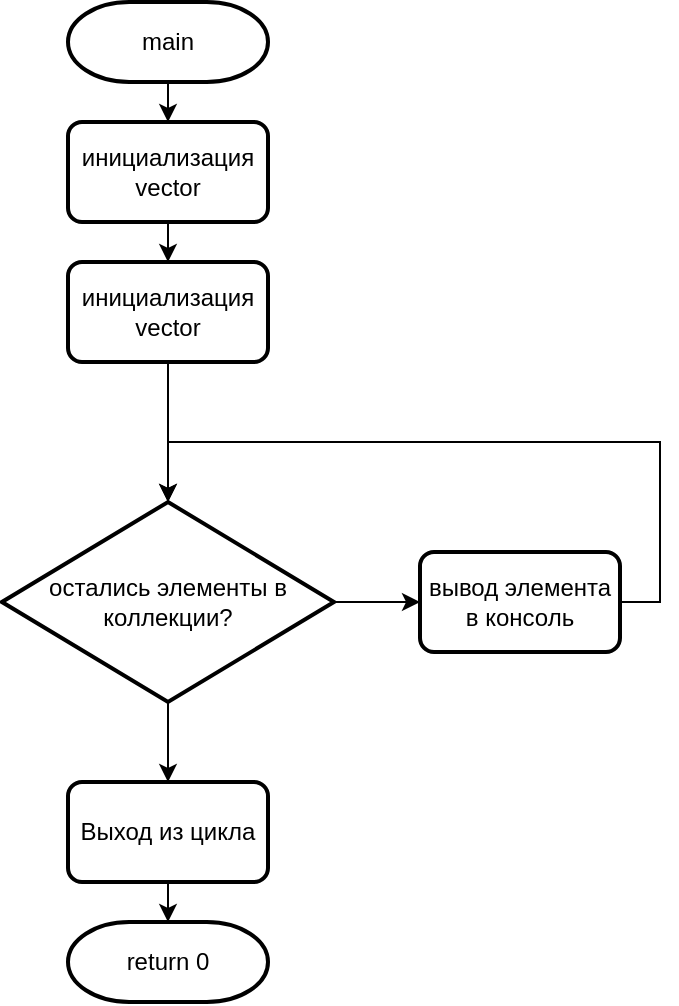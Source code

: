 <mxfile version="21.8.0" type="device" pages="4">
  <diagram name="L1 Task1" id="X4PeXYpNoVI3s8DyfwNT">
    <mxGraphModel dx="1042" dy="569" grid="1" gridSize="10" guides="1" tooltips="1" connect="1" arrows="1" fold="1" page="1" pageScale="1" pageWidth="827" pageHeight="1169" math="0" shadow="0">
      <root>
        <mxCell id="0" />
        <mxCell id="1" parent="0" />
        <mxCell id="GoiOAOwUm0gHzqDCd_nv-18" style="edgeStyle=orthogonalEdgeStyle;rounded=0;orthogonalLoop=1;jettySize=auto;html=1;exitX=0.5;exitY=1;exitDx=0;exitDy=0;exitPerimeter=0;entryX=0.5;entryY=0;entryDx=0;entryDy=0;" parent="1" source="GoiOAOwUm0gHzqDCd_nv-1" target="GoiOAOwUm0gHzqDCd_nv-2" edge="1">
          <mxGeometry relative="1" as="geometry" />
        </mxCell>
        <mxCell id="GoiOAOwUm0gHzqDCd_nv-1" value="main" style="strokeWidth=2;html=1;shape=mxgraph.flowchart.terminator;whiteSpace=wrap;" parent="1" vertex="1">
          <mxGeometry x="364" y="20" width="100" height="40" as="geometry" />
        </mxCell>
        <mxCell id="GoiOAOwUm0gHzqDCd_nv-19" style="edgeStyle=orthogonalEdgeStyle;rounded=0;orthogonalLoop=1;jettySize=auto;html=1;exitX=0.5;exitY=1;exitDx=0;exitDy=0;entryX=0.5;entryY=0;entryDx=0;entryDy=0;" parent="1" source="GoiOAOwUm0gHzqDCd_nv-2" target="GoiOAOwUm0gHzqDCd_nv-3" edge="1">
          <mxGeometry relative="1" as="geometry" />
        </mxCell>
        <mxCell id="GoiOAOwUm0gHzqDCd_nv-2" value="инициализация vector" style="rounded=1;whiteSpace=wrap;html=1;absoluteArcSize=1;arcSize=14;strokeWidth=2;" parent="1" vertex="1">
          <mxGeometry x="364" y="80" width="100" height="50" as="geometry" />
        </mxCell>
        <mxCell id="GoiOAOwUm0gHzqDCd_nv-3" value="инициализация vector" style="rounded=1;whiteSpace=wrap;html=1;absoluteArcSize=1;arcSize=14;strokeWidth=2;" parent="1" vertex="1">
          <mxGeometry x="364" y="150" width="100" height="50" as="geometry" />
        </mxCell>
        <mxCell id="GoiOAOwUm0gHzqDCd_nv-8" style="edgeStyle=orthogonalEdgeStyle;rounded=0;orthogonalLoop=1;jettySize=auto;html=1;exitX=1;exitY=0.5;exitDx=0;exitDy=0;exitPerimeter=0;entryX=0;entryY=0.5;entryDx=0;entryDy=0;" parent="1" source="GoiOAOwUm0gHzqDCd_nv-4" target="GoiOAOwUm0gHzqDCd_nv-7" edge="1">
          <mxGeometry relative="1" as="geometry" />
        </mxCell>
        <mxCell id="GoiOAOwUm0gHzqDCd_nv-13" style="edgeStyle=orthogonalEdgeStyle;rounded=0;orthogonalLoop=1;jettySize=auto;html=1;exitX=0.5;exitY=1;exitDx=0;exitDy=0;exitPerimeter=0;entryX=0.5;entryY=0;entryDx=0;entryDy=0;" parent="1" source="GoiOAOwUm0gHzqDCd_nv-4" target="GoiOAOwUm0gHzqDCd_nv-5" edge="1">
          <mxGeometry relative="1" as="geometry" />
        </mxCell>
        <mxCell id="GoiOAOwUm0gHzqDCd_nv-4" value="остались элементы в коллекции?" style="strokeWidth=2;html=1;shape=mxgraph.flowchart.decision;whiteSpace=wrap;" parent="1" vertex="1">
          <mxGeometry x="331" y="270" width="166" height="100" as="geometry" />
        </mxCell>
        <mxCell id="GoiOAOwUm0gHzqDCd_nv-5" value="Выход из цикла" style="rounded=1;whiteSpace=wrap;html=1;absoluteArcSize=1;arcSize=14;strokeWidth=2;" parent="1" vertex="1">
          <mxGeometry x="364" y="410" width="100" height="50" as="geometry" />
        </mxCell>
        <mxCell id="GoiOAOwUm0gHzqDCd_nv-7" value="вывод элемента в консоль" style="rounded=1;whiteSpace=wrap;html=1;absoluteArcSize=1;arcSize=14;strokeWidth=2;" parent="1" vertex="1">
          <mxGeometry x="540" y="295" width="100" height="50" as="geometry" />
        </mxCell>
        <mxCell id="GoiOAOwUm0gHzqDCd_nv-9" style="edgeStyle=orthogonalEdgeStyle;rounded=0;orthogonalLoop=1;jettySize=auto;html=1;exitX=0.5;exitY=1;exitDx=0;exitDy=0;entryX=0.5;entryY=0;entryDx=0;entryDy=0;entryPerimeter=0;" parent="1" source="GoiOAOwUm0gHzqDCd_nv-3" target="GoiOAOwUm0gHzqDCd_nv-4" edge="1">
          <mxGeometry relative="1" as="geometry" />
        </mxCell>
        <mxCell id="GoiOAOwUm0gHzqDCd_nv-14" style="edgeStyle=orthogonalEdgeStyle;rounded=0;orthogonalLoop=1;jettySize=auto;html=1;exitX=1;exitY=0.5;exitDx=0;exitDy=0;entryX=0.5;entryY=0;entryDx=0;entryDy=0;entryPerimeter=0;" parent="1" source="GoiOAOwUm0gHzqDCd_nv-7" target="GoiOAOwUm0gHzqDCd_nv-4" edge="1">
          <mxGeometry relative="1" as="geometry">
            <Array as="points">
              <mxPoint x="660" y="320" />
              <mxPoint x="660" y="240" />
              <mxPoint x="414" y="240" />
            </Array>
          </mxGeometry>
        </mxCell>
        <mxCell id="GoiOAOwUm0gHzqDCd_nv-16" value="return 0" style="strokeWidth=2;html=1;shape=mxgraph.flowchart.terminator;whiteSpace=wrap;" parent="1" vertex="1">
          <mxGeometry x="364" y="480" width="100" height="40" as="geometry" />
        </mxCell>
        <mxCell id="GoiOAOwUm0gHzqDCd_nv-17" style="edgeStyle=orthogonalEdgeStyle;rounded=0;orthogonalLoop=1;jettySize=auto;html=1;exitX=0.5;exitY=1;exitDx=0;exitDy=0;entryX=0.5;entryY=0;entryDx=0;entryDy=0;entryPerimeter=0;" parent="1" source="GoiOAOwUm0gHzqDCd_nv-5" target="GoiOAOwUm0gHzqDCd_nv-16" edge="1">
          <mxGeometry relative="1" as="geometry" />
        </mxCell>
      </root>
    </mxGraphModel>
  </diagram>
  <diagram id="hJw8mmQR5wP1SZdaDKHB" name="L1 Task2">
    <mxGraphModel dx="1042" dy="569" grid="1" gridSize="10" guides="1" tooltips="1" connect="1" arrows="1" fold="1" page="1" pageScale="1" pageWidth="827" pageHeight="1169" math="0" shadow="0">
      <root>
        <mxCell id="0" />
        <mxCell id="1" parent="0" />
        <mxCell id="Vyr3DIcDQALw28sbJDTD-5" style="edgeStyle=orthogonalEdgeStyle;rounded=0;orthogonalLoop=1;jettySize=auto;html=1;exitX=0.5;exitY=1;exitDx=0;exitDy=0;exitPerimeter=0;entryX=0.5;entryY=0;entryDx=0;entryDy=0;" edge="1" parent="1" source="Vyr3DIcDQALw28sbJDTD-1" target="Vyr3DIcDQALw28sbJDTD-3">
          <mxGeometry relative="1" as="geometry" />
        </mxCell>
        <mxCell id="Vyr3DIcDQALw28sbJDTD-1" value="main" style="strokeWidth=2;html=1;shape=mxgraph.flowchart.terminator;whiteSpace=wrap;" vertex="1" parent="1">
          <mxGeometry x="364" y="20" width="100" height="40" as="geometry" />
        </mxCell>
        <mxCell id="Vyr3DIcDQALw28sbJDTD-10" style="edgeStyle=orthogonalEdgeStyle;rounded=0;orthogonalLoop=1;jettySize=auto;html=1;exitX=0.5;exitY=1;exitDx=0;exitDy=0;entryX=0.5;entryY=0;entryDx=0;entryDy=0;" edge="1" parent="1" source="Vyr3DIcDQALw28sbJDTD-3" target="Vyr3DIcDQALw28sbJDTD-6">
          <mxGeometry relative="1" as="geometry" />
        </mxCell>
        <mxCell id="Vyr3DIcDQALw28sbJDTD-3" value="объявление tc:int, tf:int" style="rounded=1;whiteSpace=wrap;html=1;absoluteArcSize=1;arcSize=14;strokeWidth=2;" vertex="1" parent="1">
          <mxGeometry x="364" y="90" width="100" height="50" as="geometry" />
        </mxCell>
        <mxCell id="Vyr3DIcDQALw28sbJDTD-11" style="edgeStyle=orthogonalEdgeStyle;rounded=0;orthogonalLoop=1;jettySize=auto;html=1;exitX=0.5;exitY=1;exitDx=0;exitDy=0;entryX=0.5;entryY=0;entryDx=0;entryDy=0;" edge="1" parent="1" source="Vyr3DIcDQALw28sbJDTD-6" target="Vyr3DIcDQALw28sbJDTD-7">
          <mxGeometry relative="1" as="geometry" />
        </mxCell>
        <mxCell id="Vyr3DIcDQALw28sbJDTD-6" value="Вывод сообщения в консоль &quot;Введите температуру (Цельсий): &lt;span style=&quot;background-color: initial;&quot;&gt;&quot;&lt;/span&gt;" style="rounded=1;whiteSpace=wrap;html=1;absoluteArcSize=1;arcSize=14;strokeWidth=2;" vertex="1" parent="1">
          <mxGeometry x="326" y="180" width="176" height="100" as="geometry" />
        </mxCell>
        <mxCell id="Vyr3DIcDQALw28sbJDTD-12" style="edgeStyle=orthogonalEdgeStyle;rounded=0;orthogonalLoop=1;jettySize=auto;html=1;exitX=0.5;exitY=1;exitDx=0;exitDy=0;entryX=0.5;entryY=0;entryDx=0;entryDy=0;" edge="1" parent="1" source="Vyr3DIcDQALw28sbJDTD-7" target="Vyr3DIcDQALw28sbJDTD-8">
          <mxGeometry relative="1" as="geometry" />
        </mxCell>
        <mxCell id="Vyr3DIcDQALw28sbJDTD-7" value="ввод значения в переменную tc из консоли" style="rounded=1;whiteSpace=wrap;html=1;absoluteArcSize=1;arcSize=14;strokeWidth=2;" vertex="1" parent="1">
          <mxGeometry x="326" y="300" width="175" height="100" as="geometry" />
        </mxCell>
        <mxCell id="Vyr3DIcDQALw28sbJDTD-13" style="edgeStyle=orthogonalEdgeStyle;rounded=0;orthogonalLoop=1;jettySize=auto;html=1;exitX=0.5;exitY=1;exitDx=0;exitDy=0;entryX=0.5;entryY=0;entryDx=0;entryDy=0;" edge="1" parent="1" source="Vyr3DIcDQALw28sbJDTD-8" target="Vyr3DIcDQALw28sbJDTD-9">
          <mxGeometry relative="1" as="geometry" />
        </mxCell>
        <mxCell id="Vyr3DIcDQALw28sbJDTD-8" value="перевод значения из Цельсия в Фаренгейта и присвоение результата tf" style="rounded=1;whiteSpace=wrap;html=1;absoluteArcSize=1;arcSize=14;strokeWidth=2;" vertex="1" parent="1">
          <mxGeometry x="318" y="430" width="191.5" height="70" as="geometry" />
        </mxCell>
        <mxCell id="Vyr3DIcDQALw28sbJDTD-9" value="Вывод значения tf" style="rounded=1;whiteSpace=wrap;html=1;absoluteArcSize=1;arcSize=14;strokeWidth=2;" vertex="1" parent="1">
          <mxGeometry x="348" y="530" width="131" height="44.5" as="geometry" />
        </mxCell>
        <mxCell id="Vyr3DIcDQALw28sbJDTD-14" value="return 0" style="strokeWidth=2;html=1;shape=mxgraph.flowchart.terminator;whiteSpace=wrap;" vertex="1" parent="1">
          <mxGeometry x="364" y="610" width="100" height="40" as="geometry" />
        </mxCell>
        <mxCell id="Vyr3DIcDQALw28sbJDTD-15" style="edgeStyle=orthogonalEdgeStyle;rounded=0;orthogonalLoop=1;jettySize=auto;html=1;exitX=0.5;exitY=1;exitDx=0;exitDy=0;entryX=0.5;entryY=0;entryDx=0;entryDy=0;entryPerimeter=0;" edge="1" parent="1" source="Vyr3DIcDQALw28sbJDTD-9" target="Vyr3DIcDQALw28sbJDTD-14">
          <mxGeometry relative="1" as="geometry" />
        </mxCell>
      </root>
    </mxGraphModel>
  </diagram>
  <diagram id="bEgBHY72O4R9WVRL7g_8" name="L1 Task3">
    <mxGraphModel dx="1042" dy="569" grid="1" gridSize="10" guides="1" tooltips="1" connect="1" arrows="1" fold="1" page="1" pageScale="1" pageWidth="827" pageHeight="1169" math="0" shadow="0">
      <root>
        <mxCell id="0" />
        <mxCell id="1" parent="0" />
      </root>
    </mxGraphModel>
  </diagram>
  <diagram id="YGFFT4sDhzvY4RklicUL" name="fghjkl">
    <mxGraphModel dx="1042" dy="569" grid="1" gridSize="10" guides="1" tooltips="1" connect="1" arrows="1" fold="1" page="1" pageScale="1" pageWidth="827" pageHeight="1169" math="0" shadow="0">
      <root>
        <mxCell id="0" />
        <mxCell id="1" parent="0" />
      </root>
    </mxGraphModel>
  </diagram>
</mxfile>
